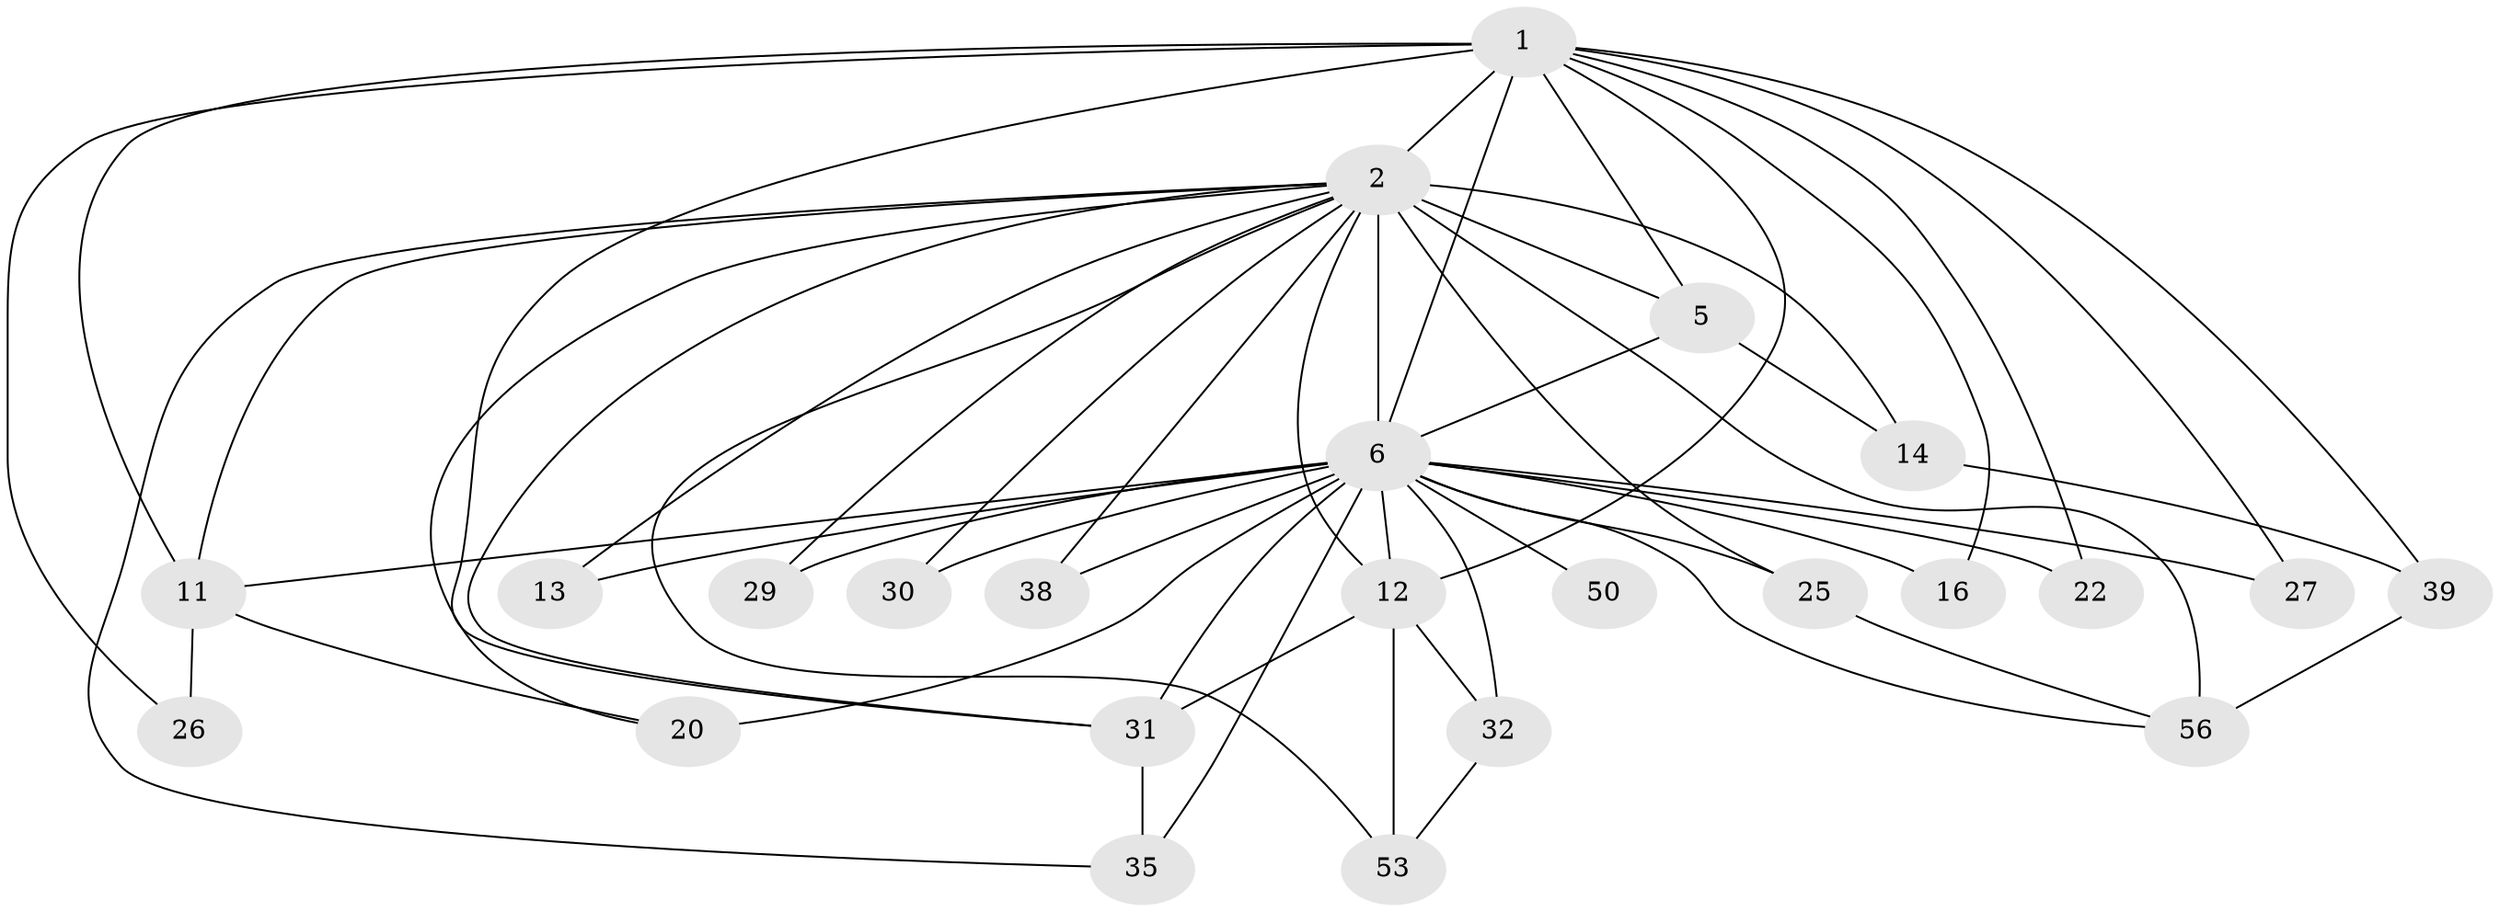 // original degree distribution, {16: 0.0125, 17: 0.025, 27: 0.0125, 13: 0.0125, 21: 0.0125, 14: 0.0125, 19: 0.0125, 18: 0.0125, 24: 0.0125, 4: 0.075, 8: 0.0125, 3: 0.25, 2: 0.5125, 5: 0.025}
// Generated by graph-tools (version 1.1) at 2025/17/03/04/25 18:17:43]
// undirected, 24 vertices, 54 edges
graph export_dot {
graph [start="1"]
  node [color=gray90,style=filled];
  1 [super="+8+48"];
  2 [super="+21+60+18+4+43+3"];
  5 [super="+58+15+54+66+51"];
  6 [super="+10+37+9+52+61+49+7+36+59"];
  11 [super="+19+46"];
  12 [super="+33+17+23"];
  13;
  14;
  16;
  20 [super="+71"];
  22;
  25;
  26;
  27 [super="+47"];
  29 [super="+74+78"];
  30;
  31 [super="+41"];
  32;
  35;
  38;
  39 [super="+45"];
  50;
  53 [super="+73"];
  56 [super="+63+67"];
  1 -- 2 [weight=9];
  1 -- 5 [weight=4];
  1 -- 6 [weight=9];
  1 -- 22;
  1 -- 31;
  1 -- 39 [weight=2];
  1 -- 11;
  1 -- 12 [weight=2];
  1 -- 16;
  1 -- 26;
  1 -- 27;
  2 -- 5 [weight=4];
  2 -- 6 [weight=20];
  2 -- 35;
  2 -- 20;
  2 -- 29;
  2 -- 12 [weight=3];
  2 -- 56 [weight=2];
  2 -- 25;
  2 -- 53;
  2 -- 13 [weight=2];
  2 -- 11 [weight=2];
  2 -- 14;
  2 -- 30;
  2 -- 38;
  2 -- 31;
  5 -- 6 [weight=6];
  5 -- 14;
  6 -- 25;
  6 -- 27 [weight=2];
  6 -- 35;
  6 -- 38;
  6 -- 29 [weight=3];
  6 -- 12 [weight=4];
  6 -- 22;
  6 -- 30;
  6 -- 32;
  6 -- 50 [weight=2];
  6 -- 16;
  6 -- 56;
  6 -- 20 [weight=2];
  6 -- 31 [weight=2];
  6 -- 11;
  6 -- 13;
  11 -- 20;
  11 -- 26;
  12 -- 32;
  12 -- 53;
  12 -- 31;
  14 -- 39;
  25 -- 56;
  31 -- 35;
  32 -- 53;
  39 -- 56;
}
